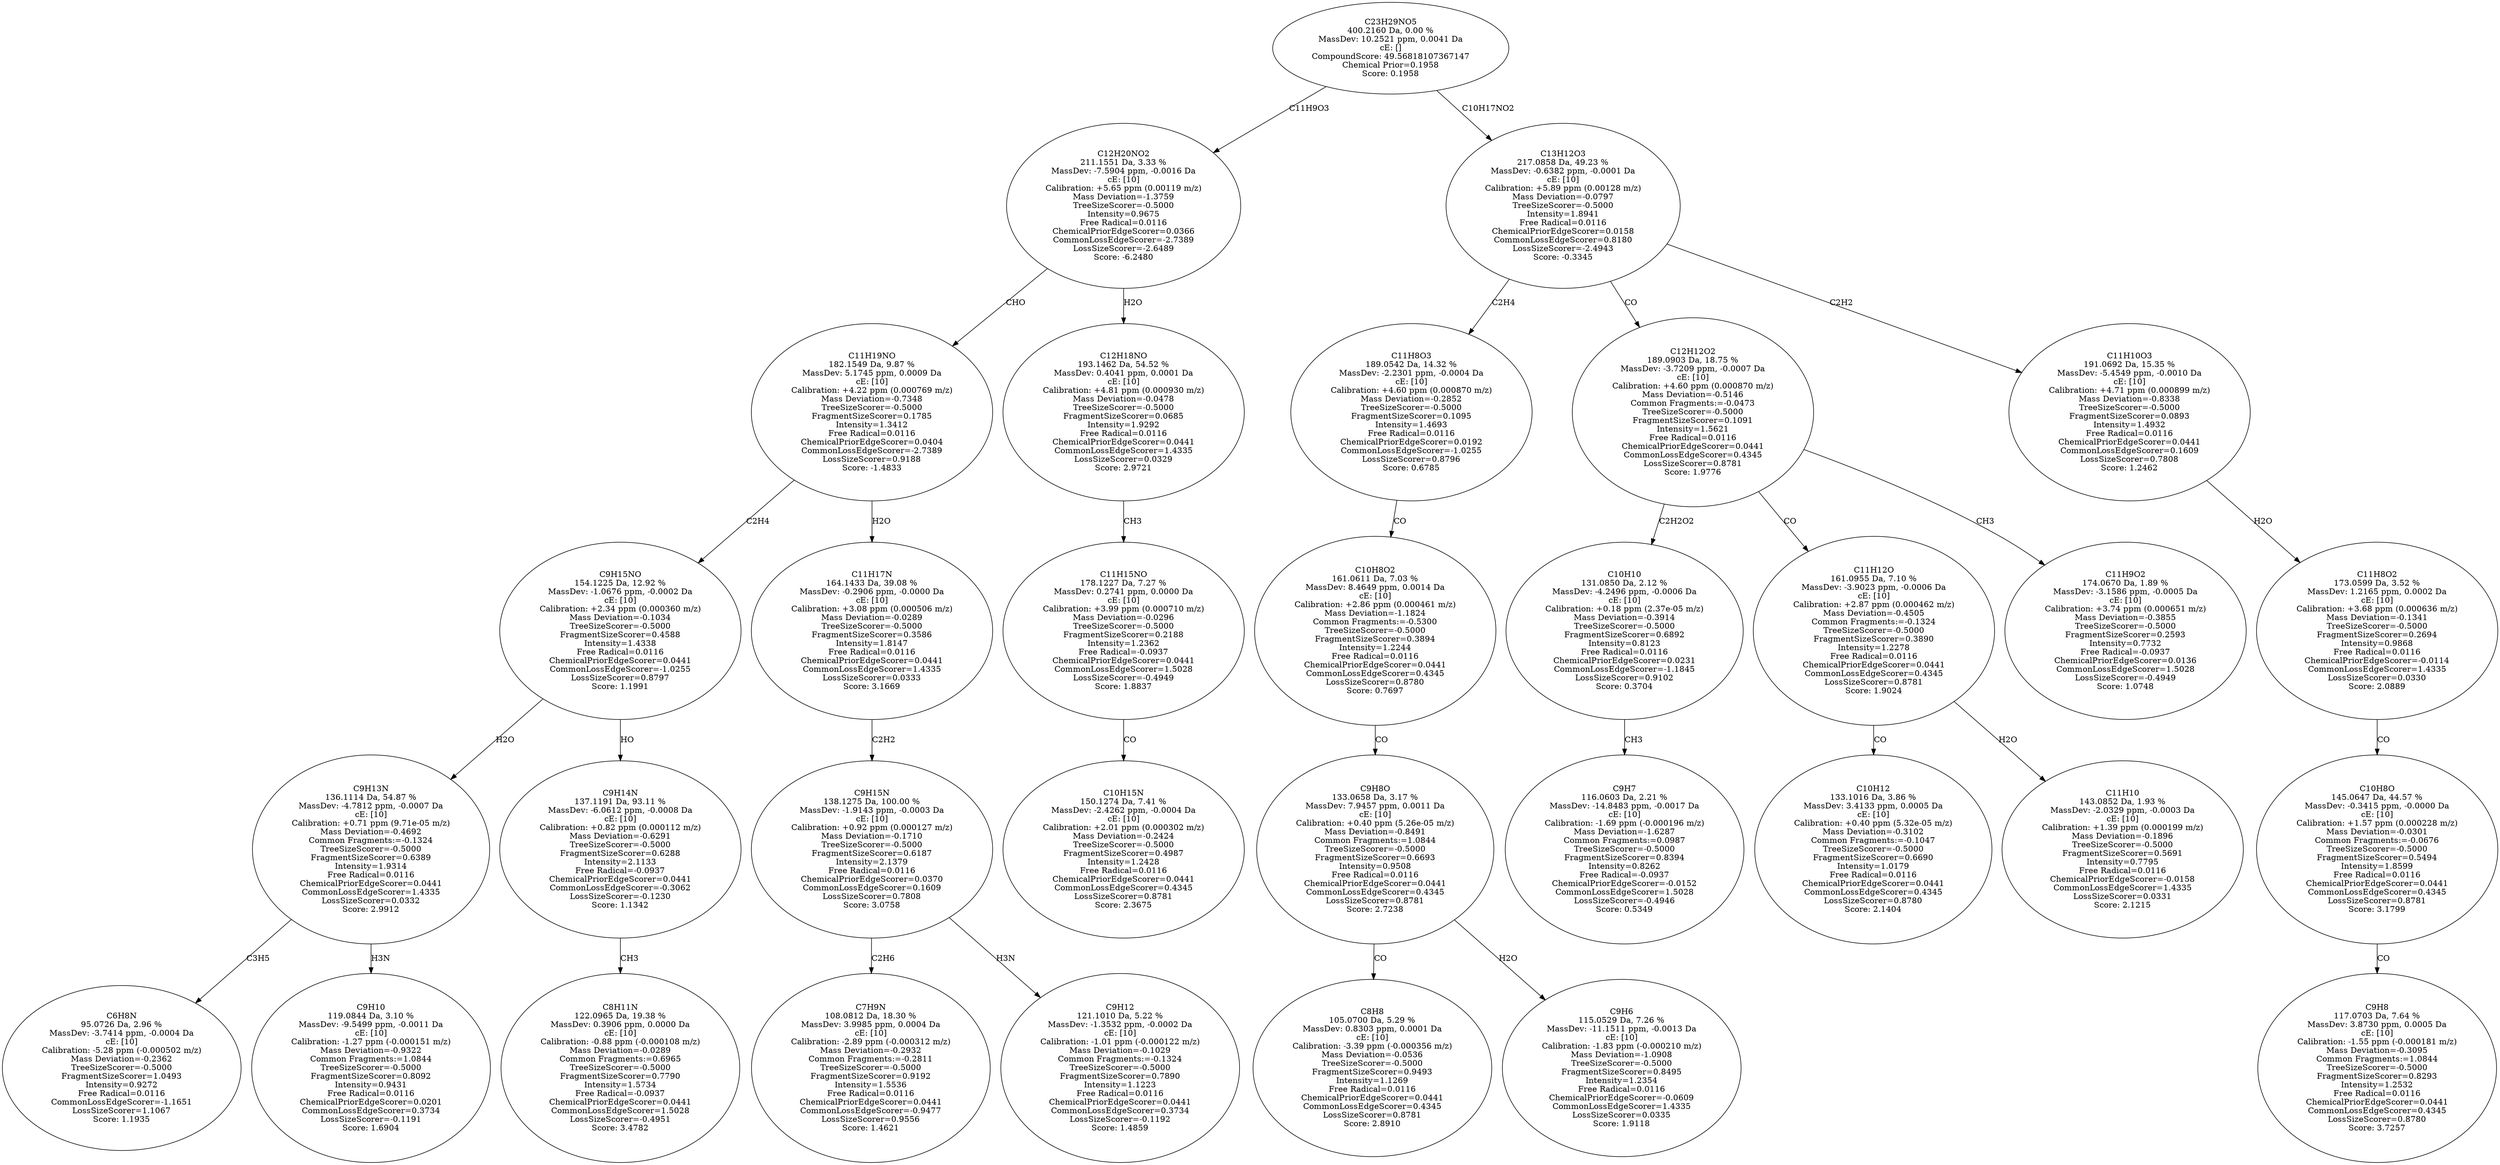 strict digraph {
v1 [label="C6H8N\n95.0726 Da, 2.96 %\nMassDev: -3.7414 ppm, -0.0004 Da\ncE: [10]\nCalibration: -5.28 ppm (-0.000502 m/z)\nMass Deviation=-0.2362\nTreeSizeScorer=-0.5000\nFragmentSizeScorer=1.0493\nIntensity=0.9272\nFree Radical=0.0116\nCommonLossEdgeScorer=-1.1651\nLossSizeScorer=1.1067\nScore: 1.1935"];
v2 [label="C9H10\n119.0844 Da, 3.10 %\nMassDev: -9.5499 ppm, -0.0011 Da\ncE: [10]\nCalibration: -1.27 ppm (-0.000151 m/z)\nMass Deviation=-0.9322\nCommon Fragments:=1.0844\nTreeSizeScorer=-0.5000\nFragmentSizeScorer=0.8092\nIntensity=0.9431\nFree Radical=0.0116\nChemicalPriorEdgeScorer=0.0201\nCommonLossEdgeScorer=0.3734\nLossSizeScorer=-0.1191\nScore: 1.6904"];
v3 [label="C9H13N\n136.1114 Da, 54.87 %\nMassDev: -4.7812 ppm, -0.0007 Da\ncE: [10]\nCalibration: +0.71 ppm (9.71e-05 m/z)\nMass Deviation=-0.4692\nCommon Fragments:=-0.1324\nTreeSizeScorer=-0.5000\nFragmentSizeScorer=0.6389\nIntensity=1.9314\nFree Radical=0.0116\nChemicalPriorEdgeScorer=0.0441\nCommonLossEdgeScorer=1.4335\nLossSizeScorer=0.0332\nScore: 2.9912"];
v4 [label="C8H11N\n122.0965 Da, 19.38 %\nMassDev: 0.3906 ppm, 0.0000 Da\ncE: [10]\nCalibration: -0.88 ppm (-0.000108 m/z)\nMass Deviation=-0.0289\nCommon Fragments:=0.6965\nTreeSizeScorer=-0.5000\nFragmentSizeScorer=0.7790\nIntensity=1.5734\nFree Radical=-0.0937\nChemicalPriorEdgeScorer=0.0441\nCommonLossEdgeScorer=1.5028\nLossSizeScorer=-0.4951\nScore: 3.4782"];
v5 [label="C9H14N\n137.1191 Da, 93.11 %\nMassDev: -6.0612 ppm, -0.0008 Da\ncE: [10]\nCalibration: +0.82 ppm (0.000112 m/z)\nMass Deviation=-0.6291\nTreeSizeScorer=-0.5000\nFragmentSizeScorer=0.6288\nIntensity=2.1133\nFree Radical=-0.0937\nChemicalPriorEdgeScorer=0.0441\nCommonLossEdgeScorer=-0.3062\nLossSizeScorer=-0.1230\nScore: 1.1342"];
v6 [label="C9H15NO\n154.1225 Da, 12.92 %\nMassDev: -1.0676 ppm, -0.0002 Da\ncE: [10]\nCalibration: +2.34 ppm (0.000360 m/z)\nMass Deviation=-0.1034\nTreeSizeScorer=-0.5000\nFragmentSizeScorer=0.4588\nIntensity=1.4338\nFree Radical=0.0116\nChemicalPriorEdgeScorer=0.0441\nCommonLossEdgeScorer=-1.0255\nLossSizeScorer=0.8797\nScore: 1.1991"];
v7 [label="C7H9N\n108.0812 Da, 18.30 %\nMassDev: 3.9985 ppm, 0.0004 Da\ncE: [10]\nCalibration: -2.89 ppm (-0.000312 m/z)\nMass Deviation=-0.2932\nCommon Fragments:=-0.2811\nTreeSizeScorer=-0.5000\nFragmentSizeScorer=0.9192\nIntensity=1.5536\nFree Radical=0.0116\nChemicalPriorEdgeScorer=0.0441\nCommonLossEdgeScorer=-0.9477\nLossSizeScorer=0.9556\nScore: 1.4621"];
v8 [label="C9H12\n121.1010 Da, 5.22 %\nMassDev: -1.3532 ppm, -0.0002 Da\ncE: [10]\nCalibration: -1.01 ppm (-0.000122 m/z)\nMass Deviation=-0.1029\nCommon Fragments:=-0.1324\nTreeSizeScorer=-0.5000\nFragmentSizeScorer=0.7890\nIntensity=1.1223\nFree Radical=0.0116\nChemicalPriorEdgeScorer=0.0441\nCommonLossEdgeScorer=0.3734\nLossSizeScorer=-0.1192\nScore: 1.4859"];
v9 [label="C9H15N\n138.1275 Da, 100.00 %\nMassDev: -1.9143 ppm, -0.0003 Da\ncE: [10]\nCalibration: +0.92 ppm (0.000127 m/z)\nMass Deviation=-0.1710\nTreeSizeScorer=-0.5000\nFragmentSizeScorer=0.6187\nIntensity=2.1379\nFree Radical=0.0116\nChemicalPriorEdgeScorer=0.0370\nCommonLossEdgeScorer=0.1609\nLossSizeScorer=0.7808\nScore: 3.0758"];
v10 [label="C11H17N\n164.1433 Da, 39.08 %\nMassDev: -0.2906 ppm, -0.0000 Da\ncE: [10]\nCalibration: +3.08 ppm (0.000506 m/z)\nMass Deviation=-0.0289\nTreeSizeScorer=-0.5000\nFragmentSizeScorer=0.3586\nIntensity=1.8147\nFree Radical=0.0116\nChemicalPriorEdgeScorer=0.0441\nCommonLossEdgeScorer=1.4335\nLossSizeScorer=0.0333\nScore: 3.1669"];
v11 [label="C11H19NO\n182.1549 Da, 9.87 %\nMassDev: 5.1745 ppm, 0.0009 Da\ncE: [10]\nCalibration: +4.22 ppm (0.000769 m/z)\nMass Deviation=-0.7348\nTreeSizeScorer=-0.5000\nFragmentSizeScorer=0.1785\nIntensity=1.3412\nFree Radical=0.0116\nChemicalPriorEdgeScorer=0.0404\nCommonLossEdgeScorer=-2.7389\nLossSizeScorer=0.9188\nScore: -1.4833"];
v12 [label="C10H15N\n150.1274 Da, 7.41 %\nMassDev: -2.4262 ppm, -0.0004 Da\ncE: [10]\nCalibration: +2.01 ppm (0.000302 m/z)\nMass Deviation=-0.2424\nTreeSizeScorer=-0.5000\nFragmentSizeScorer=0.4987\nIntensity=1.2428\nFree Radical=0.0116\nChemicalPriorEdgeScorer=0.0441\nCommonLossEdgeScorer=0.4345\nLossSizeScorer=0.8781\nScore: 2.3675"];
v13 [label="C11H15NO\n178.1227 Da, 7.27 %\nMassDev: 0.2741 ppm, 0.0000 Da\ncE: [10]\nCalibration: +3.99 ppm (0.000710 m/z)\nMass Deviation=-0.0296\nTreeSizeScorer=-0.5000\nFragmentSizeScorer=0.2188\nIntensity=1.2362\nFree Radical=-0.0937\nChemicalPriorEdgeScorer=0.0441\nCommonLossEdgeScorer=1.5028\nLossSizeScorer=-0.4949\nScore: 1.8837"];
v14 [label="C12H18NO\n193.1462 Da, 54.52 %\nMassDev: 0.4041 ppm, 0.0001 Da\ncE: [10]\nCalibration: +4.81 ppm (0.000930 m/z)\nMass Deviation=-0.0478\nTreeSizeScorer=-0.5000\nFragmentSizeScorer=0.0685\nIntensity=1.9292\nFree Radical=0.0116\nChemicalPriorEdgeScorer=0.0441\nCommonLossEdgeScorer=1.4335\nLossSizeScorer=0.0329\nScore: 2.9721"];
v15 [label="C12H20NO2\n211.1551 Da, 3.33 %\nMassDev: -7.5904 ppm, -0.0016 Da\ncE: [10]\nCalibration: +5.65 ppm (0.00119 m/z)\nMass Deviation=-1.3759\nTreeSizeScorer=-0.5000\nIntensity=0.9675\nFree Radical=0.0116\nChemicalPriorEdgeScorer=0.0366\nCommonLossEdgeScorer=-2.7389\nLossSizeScorer=-2.6489\nScore: -6.2480"];
v16 [label="C8H8\n105.0700 Da, 5.29 %\nMassDev: 0.8303 ppm, 0.0001 Da\ncE: [10]\nCalibration: -3.39 ppm (-0.000356 m/z)\nMass Deviation=-0.0536\nTreeSizeScorer=-0.5000\nFragmentSizeScorer=0.9493\nIntensity=1.1269\nFree Radical=0.0116\nChemicalPriorEdgeScorer=0.0441\nCommonLossEdgeScorer=0.4345\nLossSizeScorer=0.8781\nScore: 2.8910"];
v17 [label="C9H6\n115.0529 Da, 7.26 %\nMassDev: -11.1511 ppm, -0.0013 Da\ncE: [10]\nCalibration: -1.83 ppm (-0.000210 m/z)\nMass Deviation=-1.0908\nTreeSizeScorer=-0.5000\nFragmentSizeScorer=0.8495\nIntensity=1.2354\nFree Radical=0.0116\nChemicalPriorEdgeScorer=-0.0609\nCommonLossEdgeScorer=1.4335\nLossSizeScorer=0.0335\nScore: 1.9118"];
v18 [label="C9H8O\n133.0658 Da, 3.17 %\nMassDev: 7.9457 ppm, 0.0011 Da\ncE: [10]\nCalibration: +0.40 ppm (5.26e-05 m/z)\nMass Deviation=-0.8491\nCommon Fragments:=1.0844\nTreeSizeScorer=-0.5000\nFragmentSizeScorer=0.6693\nIntensity=0.9508\nFree Radical=0.0116\nChemicalPriorEdgeScorer=0.0441\nCommonLossEdgeScorer=0.4345\nLossSizeScorer=0.8781\nScore: 2.7238"];
v19 [label="C10H8O2\n161.0611 Da, 7.03 %\nMassDev: 8.4649 ppm, 0.0014 Da\ncE: [10]\nCalibration: +2.86 ppm (0.000461 m/z)\nMass Deviation=-1.1824\nCommon Fragments:=-0.5300\nTreeSizeScorer=-0.5000\nFragmentSizeScorer=0.3894\nIntensity=1.2244\nFree Radical=0.0116\nChemicalPriorEdgeScorer=0.0441\nCommonLossEdgeScorer=0.4345\nLossSizeScorer=0.8780\nScore: 0.7697"];
v20 [label="C11H8O3\n189.0542 Da, 14.32 %\nMassDev: -2.2301 ppm, -0.0004 Da\ncE: [10]\nCalibration: +4.60 ppm (0.000870 m/z)\nMass Deviation=-0.2852\nTreeSizeScorer=-0.5000\nFragmentSizeScorer=0.1095\nIntensity=1.4693\nFree Radical=0.0116\nChemicalPriorEdgeScorer=0.0192\nCommonLossEdgeScorer=-1.0255\nLossSizeScorer=0.8796\nScore: 0.6785"];
v21 [label="C9H7\n116.0603 Da, 2.21 %\nMassDev: -14.8483 ppm, -0.0017 Da\ncE: [10]\nCalibration: -1.69 ppm (-0.000196 m/z)\nMass Deviation=-1.6287\nCommon Fragments:=0.0987\nTreeSizeScorer=-0.5000\nFragmentSizeScorer=0.8394\nIntensity=0.8262\nFree Radical=-0.0937\nChemicalPriorEdgeScorer=-0.0152\nCommonLossEdgeScorer=1.5028\nLossSizeScorer=-0.4946\nScore: 0.5349"];
v22 [label="C10H10\n131.0850 Da, 2.12 %\nMassDev: -4.2496 ppm, -0.0006 Da\ncE: [10]\nCalibration: +0.18 ppm (2.37e-05 m/z)\nMass Deviation=-0.3914\nTreeSizeScorer=-0.5000\nFragmentSizeScorer=0.6892\nIntensity=0.8123\nFree Radical=0.0116\nChemicalPriorEdgeScorer=0.0231\nCommonLossEdgeScorer=-1.1845\nLossSizeScorer=0.9102\nScore: 0.3704"];
v23 [label="C10H12\n133.1016 Da, 3.86 %\nMassDev: 3.4133 ppm, 0.0005 Da\ncE: [10]\nCalibration: +0.40 ppm (5.32e-05 m/z)\nMass Deviation=-0.3102\nCommon Fragments:=-0.1047\nTreeSizeScorer=-0.5000\nFragmentSizeScorer=0.6690\nIntensity=1.0179\nFree Radical=0.0116\nChemicalPriorEdgeScorer=0.0441\nCommonLossEdgeScorer=0.4345\nLossSizeScorer=0.8780\nScore: 2.1404"];
v24 [label="C11H10\n143.0852 Da, 1.93 %\nMassDev: -2.0329 ppm, -0.0003 Da\ncE: [10]\nCalibration: +1.39 ppm (0.000199 m/z)\nMass Deviation=-0.1896\nTreeSizeScorer=-0.5000\nFragmentSizeScorer=0.5691\nIntensity=0.7795\nFree Radical=0.0116\nChemicalPriorEdgeScorer=-0.0158\nCommonLossEdgeScorer=1.4335\nLossSizeScorer=0.0331\nScore: 2.1215"];
v25 [label="C11H12O\n161.0955 Da, 7.10 %\nMassDev: -3.9023 ppm, -0.0006 Da\ncE: [10]\nCalibration: +2.87 ppm (0.000462 m/z)\nMass Deviation=-0.4505\nCommon Fragments:=-0.1324\nTreeSizeScorer=-0.5000\nFragmentSizeScorer=0.3890\nIntensity=1.2278\nFree Radical=0.0116\nChemicalPriorEdgeScorer=0.0441\nCommonLossEdgeScorer=0.4345\nLossSizeScorer=0.8781\nScore: 1.9024"];
v26 [label="C11H9O2\n174.0670 Da, 1.89 %\nMassDev: -3.1586 ppm, -0.0005 Da\ncE: [10]\nCalibration: +3.74 ppm (0.000651 m/z)\nMass Deviation=-0.3855\nTreeSizeScorer=-0.5000\nFragmentSizeScorer=0.2593\nIntensity=0.7732\nFree Radical=-0.0937\nChemicalPriorEdgeScorer=0.0136\nCommonLossEdgeScorer=1.5028\nLossSizeScorer=-0.4949\nScore: 1.0748"];
v27 [label="C12H12O2\n189.0903 Da, 18.75 %\nMassDev: -3.7209 ppm, -0.0007 Da\ncE: [10]\nCalibration: +4.60 ppm (0.000870 m/z)\nMass Deviation=-0.5146\nCommon Fragments:=-0.0473\nTreeSizeScorer=-0.5000\nFragmentSizeScorer=0.1091\nIntensity=1.5621\nFree Radical=0.0116\nChemicalPriorEdgeScorer=0.0441\nCommonLossEdgeScorer=0.4345\nLossSizeScorer=0.8781\nScore: 1.9776"];
v28 [label="C9H8\n117.0703 Da, 7.64 %\nMassDev: 3.8730 ppm, 0.0005 Da\ncE: [10]\nCalibration: -1.55 ppm (-0.000181 m/z)\nMass Deviation=-0.3095\nCommon Fragments:=1.0844\nTreeSizeScorer=-0.5000\nFragmentSizeScorer=0.8293\nIntensity=1.2532\nFree Radical=0.0116\nChemicalPriorEdgeScorer=0.0441\nCommonLossEdgeScorer=0.4345\nLossSizeScorer=0.8780\nScore: 3.7257"];
v29 [label="C10H8O\n145.0647 Da, 44.57 %\nMassDev: -0.3415 ppm, -0.0000 Da\ncE: [10]\nCalibration: +1.57 ppm (0.000228 m/z)\nMass Deviation=-0.0301\nCommon Fragments:=-0.0676\nTreeSizeScorer=-0.5000\nFragmentSizeScorer=0.5494\nIntensity=1.8599\nFree Radical=0.0116\nChemicalPriorEdgeScorer=0.0441\nCommonLossEdgeScorer=0.4345\nLossSizeScorer=0.8781\nScore: 3.1799"];
v30 [label="C11H8O2\n173.0599 Da, 3.52 %\nMassDev: 1.2165 ppm, 0.0002 Da\ncE: [10]\nCalibration: +3.68 ppm (0.000636 m/z)\nMass Deviation=-0.1341\nTreeSizeScorer=-0.5000\nFragmentSizeScorer=0.2694\nIntensity=0.9868\nFree Radical=0.0116\nChemicalPriorEdgeScorer=-0.0114\nCommonLossEdgeScorer=1.4335\nLossSizeScorer=0.0330\nScore: 2.0889"];
v31 [label="C11H10O3\n191.0692 Da, 15.35 %\nMassDev: -5.4549 ppm, -0.0010 Da\ncE: [10]\nCalibration: +4.71 ppm (0.000899 m/z)\nMass Deviation=-0.8338\nTreeSizeScorer=-0.5000\nFragmentSizeScorer=0.0893\nIntensity=1.4932\nFree Radical=0.0116\nChemicalPriorEdgeScorer=0.0441\nCommonLossEdgeScorer=0.1609\nLossSizeScorer=0.7808\nScore: 1.2462"];
v32 [label="C13H12O3\n217.0858 Da, 49.23 %\nMassDev: -0.6382 ppm, -0.0001 Da\ncE: [10]\nCalibration: +5.89 ppm (0.00128 m/z)\nMass Deviation=-0.0797\nTreeSizeScorer=-0.5000\nIntensity=1.8941\nFree Radical=0.0116\nChemicalPriorEdgeScorer=0.0158\nCommonLossEdgeScorer=0.8180\nLossSizeScorer=-2.4943\nScore: -0.3345"];
v33 [label="C23H29NO5\n400.2160 Da, 0.00 %\nMassDev: 10.2521 ppm, 0.0041 Da\ncE: []\nCompoundScore: 49.56818107367147\nChemical Prior=0.1958\nScore: 0.1958"];
v3 -> v1 [label="C3H5"];
v3 -> v2 [label="H3N"];
v6 -> v3 [label="H2O"];
v5 -> v4 [label="CH3"];
v6 -> v5 [label="HO"];
v11 -> v6 [label="C2H4"];
v9 -> v7 [label="C2H6"];
v9 -> v8 [label="H3N"];
v10 -> v9 [label="C2H2"];
v11 -> v10 [label="H2O"];
v15 -> v11 [label="CHO"];
v13 -> v12 [label="CO"];
v14 -> v13 [label="CH3"];
v15 -> v14 [label="H2O"];
v33 -> v15 [label="C11H9O3"];
v18 -> v16 [label="CO"];
v18 -> v17 [label="H2O"];
v19 -> v18 [label="CO"];
v20 -> v19 [label="CO"];
v32 -> v20 [label="C2H4"];
v22 -> v21 [label="CH3"];
v27 -> v22 [label="C2H2O2"];
v25 -> v23 [label="CO"];
v25 -> v24 [label="H2O"];
v27 -> v25 [label="CO"];
v27 -> v26 [label="CH3"];
v32 -> v27 [label="CO"];
v29 -> v28 [label="CO"];
v30 -> v29 [label="CO"];
v31 -> v30 [label="H2O"];
v32 -> v31 [label="C2H2"];
v33 -> v32 [label="C10H17NO2"];
}